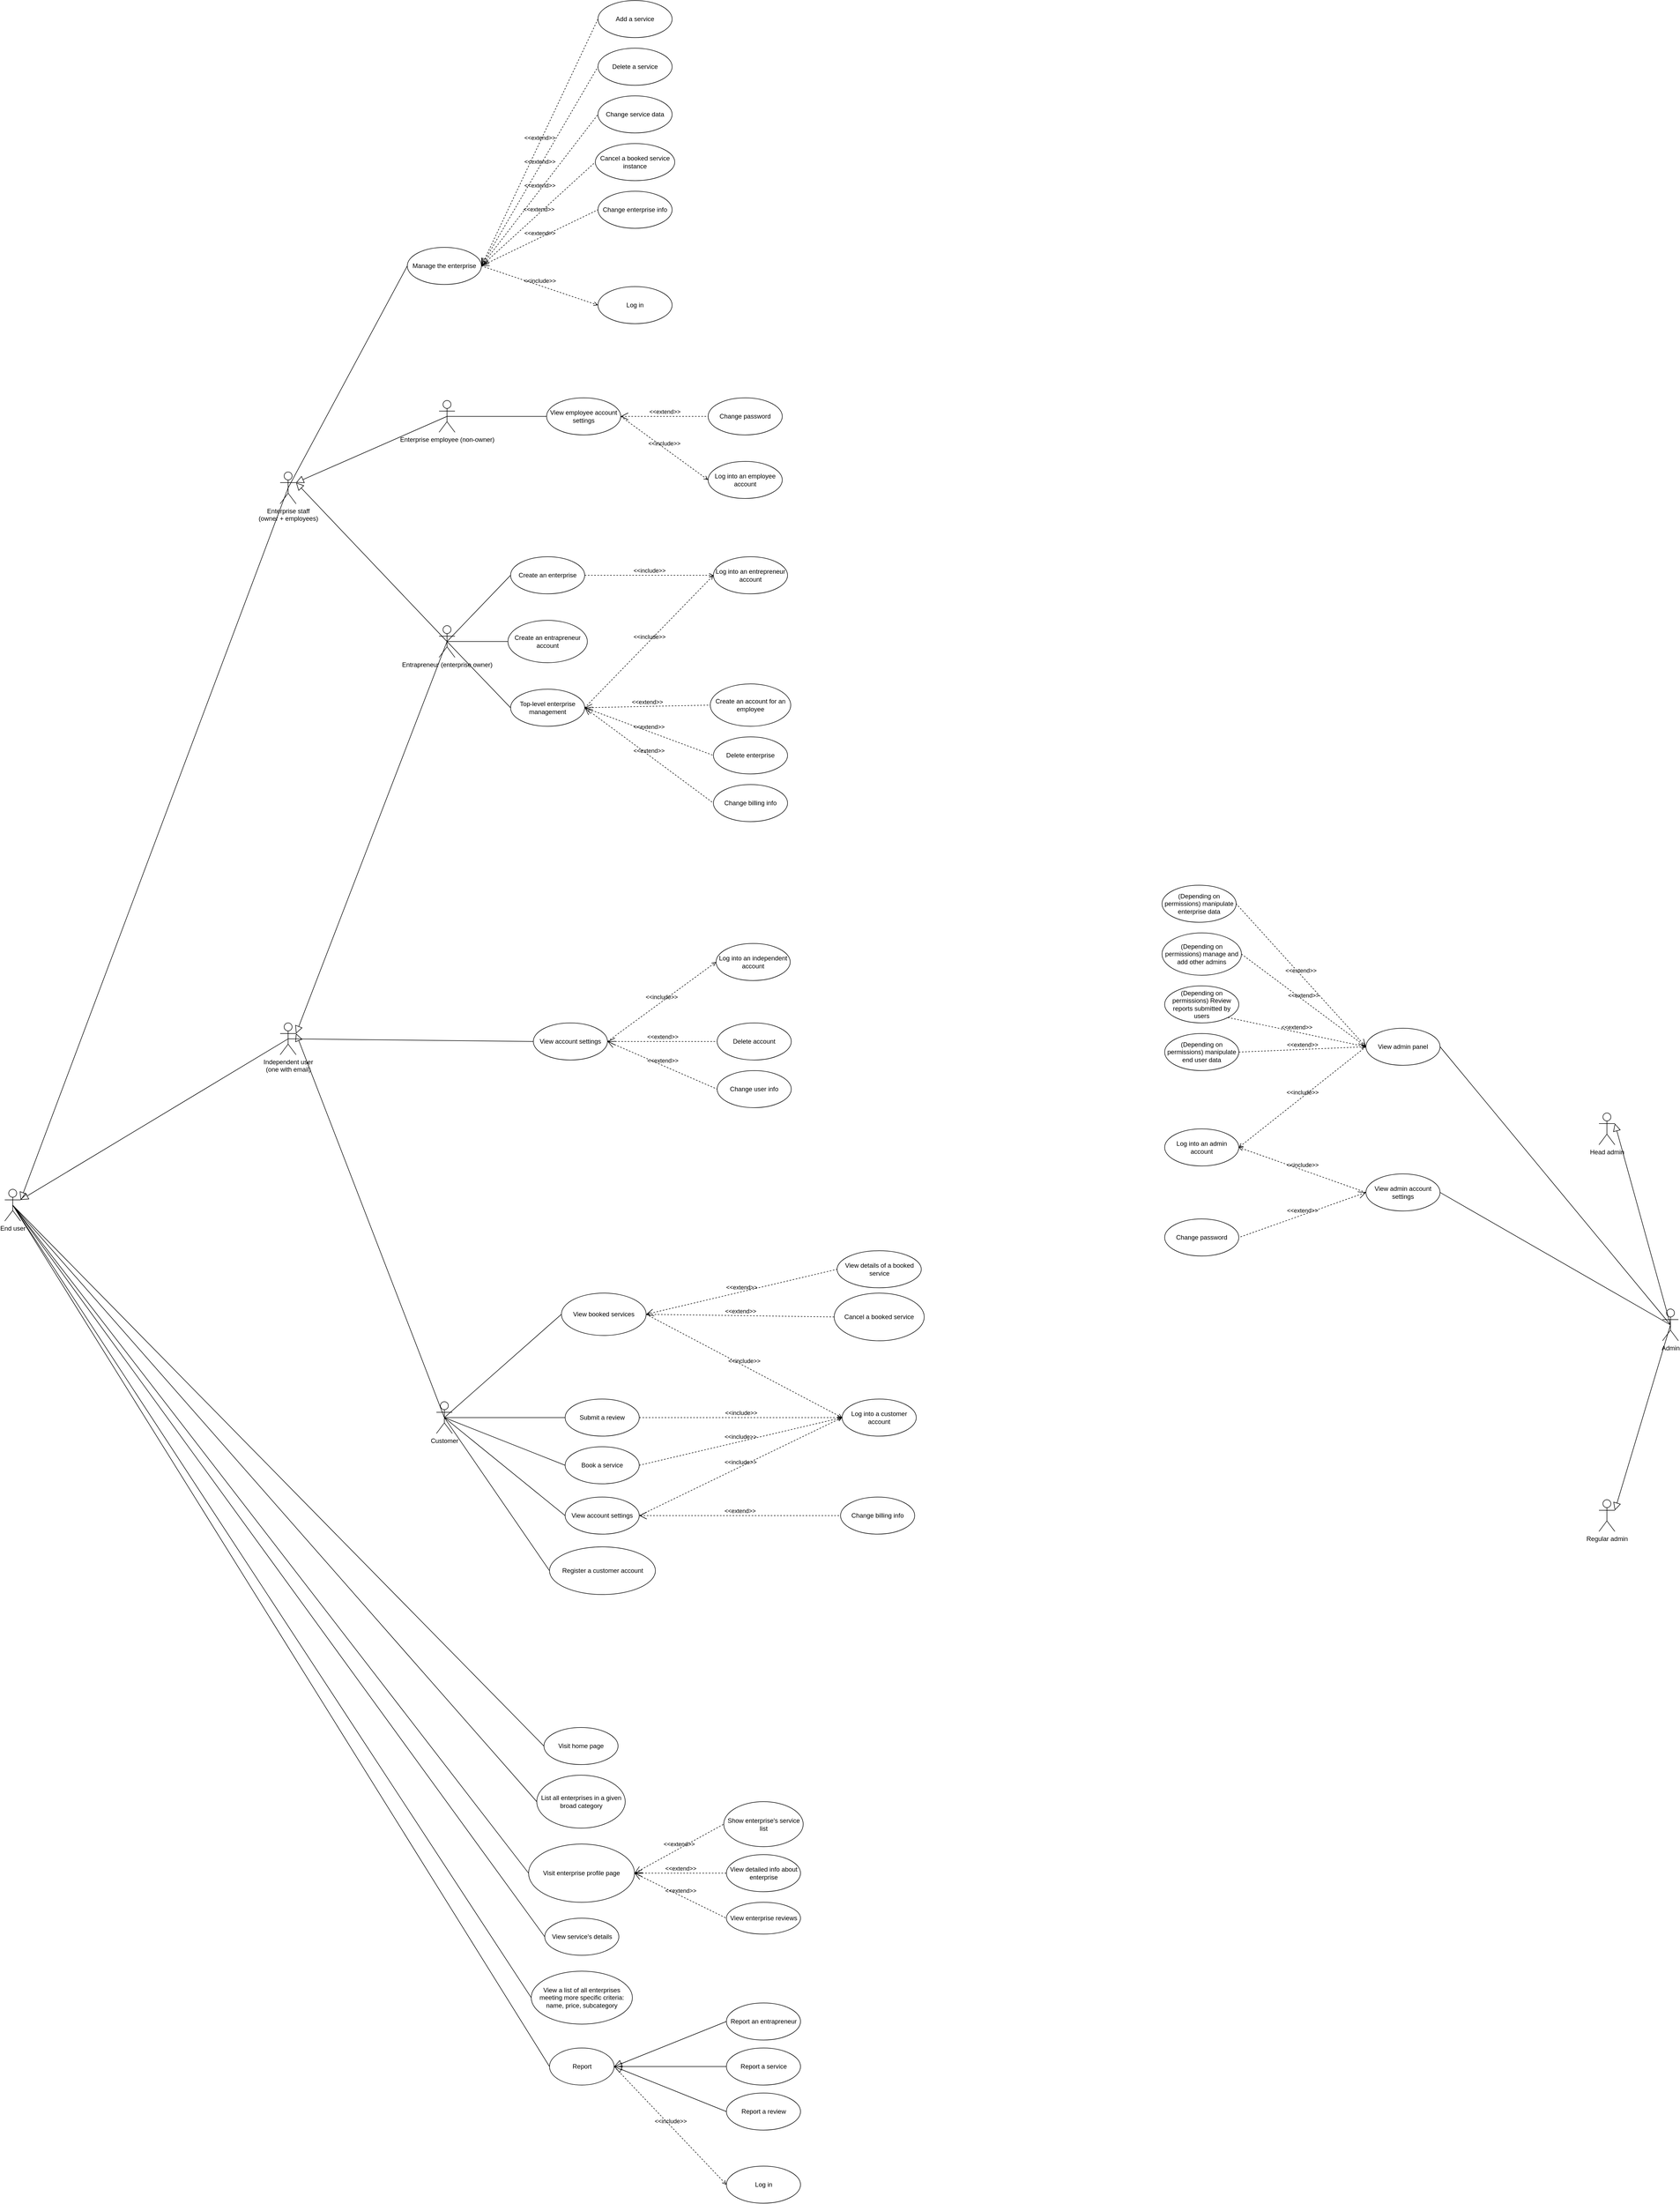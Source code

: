 <mxfile version="25.0.3">
  <diagram id="v7lkJ8ZlPIljbPLH43O3" name="user stories">
    <mxGraphModel dx="2343" dy="2925" grid="1" gridSize="10" guides="1" tooltips="1" connect="1" arrows="1" fold="1" page="1" pageScale="1" pageWidth="827" pageHeight="1169" math="0" shadow="0">
      <root>
        <mxCell id="0" />
        <mxCell id="1" parent="0" />
        <mxCell id="QU_Vtl0o5tPa9gjtIRaB-1" value="Customer" style="shape=umlActor;verticalLabelPosition=bottom;verticalAlign=top;html=1;outlineConnect=0;" parent="1" vertex="1">
          <mxGeometry x="125" y="895" width="30" height="60" as="geometry" />
        </mxCell>
        <mxCell id="QU_Vtl0o5tPa9gjtIRaB-6" value="Register a customer account" style="ellipse;whiteSpace=wrap;html=1;" parent="1" vertex="1">
          <mxGeometry x="338.5" y="1169" width="200" height="90" as="geometry" />
        </mxCell>
        <mxCell id="QU_Vtl0o5tPa9gjtIRaB-8" value="Visit home page" style="ellipse;whiteSpace=wrap;html=1;" parent="1" vertex="1">
          <mxGeometry x="328" y="1510" width="140" height="70" as="geometry" />
        </mxCell>
        <mxCell id="QU_Vtl0o5tPa9gjtIRaB-13" value="Head admin" style="shape=umlActor;html=1;verticalLabelPosition=bottom;verticalAlign=top;align=center;" parent="1" vertex="1">
          <mxGeometry x="2320" y="350" width="30" height="60" as="geometry" />
        </mxCell>
        <mxCell id="QU_Vtl0o5tPa9gjtIRaB-14" value="Regular admin" style="shape=umlActor;html=1;verticalLabelPosition=bottom;verticalAlign=top;align=center;" parent="1" vertex="1">
          <mxGeometry x="2320" y="1080" width="30" height="60" as="geometry" />
        </mxCell>
        <mxCell id="QU_Vtl0o5tPa9gjtIRaB-15" value="Entrapreneur (enterprise owner)" style="shape=umlActor;html=1;verticalLabelPosition=bottom;verticalAlign=top;align=center;" parent="1" vertex="1">
          <mxGeometry x="130" y="-570" width="30" height="60" as="geometry" />
        </mxCell>
        <mxCell id="QU_Vtl0o5tPa9gjtIRaB-16" value="Enterprise employee (non-owner)" style="shape=umlActor;html=1;verticalLabelPosition=bottom;verticalAlign=top;align=center;" parent="1" vertex="1">
          <mxGeometry x="130" y="-995" width="30" height="60" as="geometry" />
        </mxCell>
        <mxCell id="QU_Vtl0o5tPa9gjtIRaB-18" value="" style="edgeStyle=none;html=1;endArrow=none;verticalAlign=bottom;rounded=0;entryX=0;entryY=0.5;entryDx=0;entryDy=0;exitX=0.5;exitY=0.5;exitDx=0;exitDy=0;exitPerimeter=0;" parent="1" source="QU_Vtl0o5tPa9gjtIRaB-1" target="QU_Vtl0o5tPa9gjtIRaB-6" edge="1">
          <mxGeometry width="160" relative="1" as="geometry">
            <mxPoint x="476" y="1285" as="sourcePoint" />
            <mxPoint x="256.0" y="1162.5" as="targetPoint" />
          </mxGeometry>
        </mxCell>
        <mxCell id="QU_Vtl0o5tPa9gjtIRaB-21" value="End user" style="shape=umlActor;html=1;verticalLabelPosition=bottom;verticalAlign=top;align=center;" parent="1" vertex="1">
          <mxGeometry x="-690" y="494" width="30" height="60" as="geometry" />
        </mxCell>
        <mxCell id="QU_Vtl0o5tPa9gjtIRaB-24" value="" style="edgeStyle=none;html=1;endArrow=block;endFill=0;endSize=12;verticalAlign=bottom;rounded=0;exitX=0.5;exitY=0.5;exitDx=0;exitDy=0;exitPerimeter=0;entryX=1;entryY=0.333;entryDx=0;entryDy=0;entryPerimeter=0;" parent="1" source="QU_Vtl0o5tPa9gjtIRaB-1" target="QU_Vtl0o5tPa9gjtIRaB-116" edge="1">
          <mxGeometry width="160" relative="1" as="geometry">
            <mxPoint x="90" y="110" as="sourcePoint" />
            <mxPoint x="-50" y="350" as="targetPoint" />
          </mxGeometry>
        </mxCell>
        <mxCell id="QU_Vtl0o5tPa9gjtIRaB-25" value="" style="edgeStyle=none;html=1;endArrow=block;endFill=0;endSize=12;verticalAlign=bottom;rounded=0;exitX=0.5;exitY=0.5;exitDx=0;exitDy=0;exitPerimeter=0;entryX=1;entryY=0.333;entryDx=0;entryDy=0;entryPerimeter=0;" parent="1" source="QU_Vtl0o5tPa9gjtIRaB-15" target="QU_Vtl0o5tPa9gjtIRaB-116" edge="1">
          <mxGeometry width="160" relative="1" as="geometry">
            <mxPoint x="370" y="410" as="sourcePoint" />
            <mxPoint x="-60" y="330" as="targetPoint" />
            <Array as="points" />
          </mxGeometry>
        </mxCell>
        <mxCell id="QU_Vtl0o5tPa9gjtIRaB-37" value="Create an account for an employee" style="ellipse;whiteSpace=wrap;html=1;" parent="1" vertex="1">
          <mxGeometry x="642" y="-460" width="152" height="80" as="geometry" />
        </mxCell>
        <mxCell id="QU_Vtl0o5tPa9gjtIRaB-42" value="View a list of all enterprises meeting more specific criteria: name, price, subcategory" style="ellipse;whiteSpace=wrap;html=1;" parent="1" vertex="1">
          <mxGeometry x="304" y="1970" width="191" height="100" as="geometry" />
        </mxCell>
        <mxCell id="QU_Vtl0o5tPa9gjtIRaB-43" value="" style="edgeStyle=none;html=1;endArrow=none;verticalAlign=bottom;rounded=0;entryX=0;entryY=0.5;entryDx=0;entryDy=0;exitX=0.5;exitY=0.5;exitDx=0;exitDy=0;exitPerimeter=0;" parent="1" source="QU_Vtl0o5tPa9gjtIRaB-1" target="QU_Vtl0o5tPa9gjtIRaB-104" edge="1">
          <mxGeometry width="160" relative="1" as="geometry">
            <mxPoint x="416" y="705" as="sourcePoint" />
            <mxPoint x="283.0" y="1060" as="targetPoint" />
          </mxGeometry>
        </mxCell>
        <mxCell id="QU_Vtl0o5tPa9gjtIRaB-44" value="Log into an entrepreneur account" style="ellipse;whiteSpace=wrap;html=1;" parent="1" vertex="1">
          <mxGeometry x="648" y="-700" width="140" height="70" as="geometry" />
        </mxCell>
        <mxCell id="QU_Vtl0o5tPa9gjtIRaB-47" value="Log into an employee account" style="ellipse;whiteSpace=wrap;html=1;" parent="1" vertex="1">
          <mxGeometry x="638" y="-880" width="140" height="70" as="geometry" />
        </mxCell>
        <mxCell id="QU_Vtl0o5tPa9gjtIRaB-49" value="" style="edgeStyle=none;html=1;endArrow=none;verticalAlign=bottom;rounded=0;entryX=0;entryY=0.5;entryDx=0;entryDy=0;exitX=0.5;exitY=0.5;exitDx=0;exitDy=0;exitPerimeter=0;" parent="1" source="QU_Vtl0o5tPa9gjtIRaB-16" target="QU_Vtl0o5tPa9gjtIRaB-130" edge="1">
          <mxGeometry width="160" relative="1" as="geometry">
            <mxPoint x="688" y="-2265" as="sourcePoint" />
            <mxPoint x="848" y="-2265" as="targetPoint" />
          </mxGeometry>
        </mxCell>
        <mxCell id="QU_Vtl0o5tPa9gjtIRaB-53" value="Log into an admin account" style="ellipse;whiteSpace=wrap;html=1;" parent="1" vertex="1">
          <mxGeometry x="1500" y="380" width="140" height="70" as="geometry" />
        </mxCell>
        <mxCell id="QU_Vtl0o5tPa9gjtIRaB-55" value="&lt;div&gt;Admin&lt;/div&gt;" style="shape=umlActor;html=1;verticalLabelPosition=bottom;verticalAlign=top;align=center;" parent="1" vertex="1">
          <mxGeometry x="2440" y="720" width="30" height="60" as="geometry" />
        </mxCell>
        <mxCell id="QU_Vtl0o5tPa9gjtIRaB-56" value="" style="edgeStyle=none;html=1;endArrow=block;endFill=0;endSize=12;verticalAlign=bottom;rounded=0;entryX=1;entryY=0.333;entryDx=0;entryDy=0;entryPerimeter=0;exitX=0.5;exitY=0.5;exitDx=0;exitDy=0;exitPerimeter=0;" parent="1" source="QU_Vtl0o5tPa9gjtIRaB-55" target="QU_Vtl0o5tPa9gjtIRaB-13" edge="1">
          <mxGeometry width="160" relative="1" as="geometry">
            <mxPoint x="2280" y="790" as="sourcePoint" />
            <mxPoint x="2440" y="790" as="targetPoint" />
          </mxGeometry>
        </mxCell>
        <mxCell id="QU_Vtl0o5tPa9gjtIRaB-57" value="" style="edgeStyle=none;html=1;endArrow=block;endFill=0;endSize=12;verticalAlign=bottom;rounded=0;exitX=0.5;exitY=0.5;exitDx=0;exitDy=0;exitPerimeter=0;entryX=1;entryY=0.333;entryDx=0;entryDy=0;entryPerimeter=0;" parent="1" source="QU_Vtl0o5tPa9gjtIRaB-55" target="QU_Vtl0o5tPa9gjtIRaB-14" edge="1">
          <mxGeometry width="160" relative="1" as="geometry">
            <mxPoint x="2400" y="900" as="sourcePoint" />
            <mxPoint x="2560" y="900" as="targetPoint" />
          </mxGeometry>
        </mxCell>
        <mxCell id="QU_Vtl0o5tPa9gjtIRaB-58" value="" style="edgeStyle=none;html=1;endArrow=none;verticalAlign=bottom;rounded=0;exitX=1;exitY=0.5;exitDx=0;exitDy=0;entryX=0.5;entryY=0.5;entryDx=0;entryDy=0;entryPerimeter=0;" parent="1" source="QU_Vtl0o5tPa9gjtIRaB-137" target="QU_Vtl0o5tPa9gjtIRaB-55" edge="1">
          <mxGeometry width="160" relative="1" as="geometry">
            <mxPoint x="1890" y="1150" as="sourcePoint" />
            <mxPoint x="2050" y="1150" as="targetPoint" />
          </mxGeometry>
        </mxCell>
        <mxCell id="QU_Vtl0o5tPa9gjtIRaB-59" value="Visit enterprise profile page" style="ellipse;whiteSpace=wrap;html=1;" parent="1" vertex="1">
          <mxGeometry x="299" y="1730" width="200" height="110" as="geometry" />
        </mxCell>
        <mxCell id="QU_Vtl0o5tPa9gjtIRaB-64" value="View enterprise reviews" style="ellipse;whiteSpace=wrap;html=1;" parent="1" vertex="1">
          <mxGeometry x="672.5" y="1840" width="140" height="60" as="geometry" />
        </mxCell>
        <mxCell id="QU_Vtl0o5tPa9gjtIRaB-66" value="View detailed info about enterprise" style="ellipse;whiteSpace=wrap;html=1;" parent="1" vertex="1">
          <mxGeometry x="672.5" y="1750" width="140" height="70" as="geometry" />
        </mxCell>
        <mxCell id="QU_Vtl0o5tPa9gjtIRaB-79" value="Show enterprise&#39;s service list" style="ellipse;whiteSpace=wrap;html=1;" parent="1" vertex="1">
          <mxGeometry x="667.5" y="1650" width="150" height="85" as="geometry" />
        </mxCell>
        <mxCell id="QU_Vtl0o5tPa9gjtIRaB-81" value="View service&#39;s details" style="ellipse;whiteSpace=wrap;html=1;" parent="1" vertex="1">
          <mxGeometry x="329.5" y="1870" width="140" height="70" as="geometry" />
        </mxCell>
        <mxCell id="QU_Vtl0o5tPa9gjtIRaB-88" value="List all enterprises in a given broad category" style="ellipse;whiteSpace=wrap;html=1;" parent="1" vertex="1">
          <mxGeometry x="314.5" y="1600" width="167" height="100" as="geometry" />
        </mxCell>
        <mxCell id="QU_Vtl0o5tPa9gjtIRaB-104" value="Book a service " style="ellipse;whiteSpace=wrap;html=1;" parent="1" vertex="1">
          <mxGeometry x="368" y="980" width="140" height="70" as="geometry" />
        </mxCell>
        <mxCell id="QU_Vtl0o5tPa9gjtIRaB-113" value="" style="edgeStyle=none;html=1;endArrow=none;verticalAlign=bottom;rounded=0;exitX=0.5;exitY=0.5;exitDx=0;exitDy=0;exitPerimeter=0;entryX=0;entryY=0.5;entryDx=0;entryDy=0;" parent="1" source="QU_Vtl0o5tPa9gjtIRaB-21" target="QU_Vtl0o5tPa9gjtIRaB-8" edge="1">
          <mxGeometry width="160" relative="1" as="geometry">
            <mxPoint x="-380" y="410" as="sourcePoint" />
            <mxPoint x="-220" y="410" as="targetPoint" />
          </mxGeometry>
        </mxCell>
        <mxCell id="QU_Vtl0o5tPa9gjtIRaB-116" value="Independent user&lt;br&gt;(one with email)" style="shape=umlActor;html=1;verticalLabelPosition=bottom;verticalAlign=top;align=center;" parent="1" vertex="1">
          <mxGeometry x="-170" y="180" width="30" height="60" as="geometry" />
        </mxCell>
        <mxCell id="QU_Vtl0o5tPa9gjtIRaB-120" value="" style="edgeStyle=none;html=1;endArrow=block;endFill=0;endSize=12;verticalAlign=bottom;rounded=0;entryX=1;entryY=0.333;entryDx=0;entryDy=0;entryPerimeter=0;exitX=0.5;exitY=0.5;exitDx=0;exitDy=0;exitPerimeter=0;" parent="1" source="QU_Vtl0o5tPa9gjtIRaB-116" target="QU_Vtl0o5tPa9gjtIRaB-21" edge="1">
          <mxGeometry width="160" relative="1" as="geometry">
            <mxPoint x="-520" y="410" as="sourcePoint" />
            <mxPoint x="-360" y="410" as="targetPoint" />
          </mxGeometry>
        </mxCell>
        <mxCell id="QU_Vtl0o5tPa9gjtIRaB-121" value="View account settings" style="ellipse;whiteSpace=wrap;html=1;" parent="1" vertex="1">
          <mxGeometry x="308" y="180" width="140" height="70" as="geometry" />
        </mxCell>
        <mxCell id="QU_Vtl0o5tPa9gjtIRaB-122" value="" style="edgeStyle=none;html=1;endArrow=none;verticalAlign=bottom;rounded=0;exitX=0.5;exitY=0.5;exitDx=0;exitDy=0;exitPerimeter=0;entryX=0;entryY=0.5;entryDx=0;entryDy=0;" parent="1" source="QU_Vtl0o5tPa9gjtIRaB-116" target="QU_Vtl0o5tPa9gjtIRaB-121" edge="1">
          <mxGeometry width="160" relative="1" as="geometry">
            <mxPoint x="-460" as="sourcePoint" />
            <mxPoint x="-300" as="targetPoint" />
          </mxGeometry>
        </mxCell>
        <mxCell id="QU_Vtl0o5tPa9gjtIRaB-123" value="&amp;lt;&amp;lt;include&amp;gt;&amp;gt;" style="edgeStyle=none;html=1;endArrow=open;verticalAlign=bottom;dashed=1;labelBackgroundColor=none;rounded=0;exitX=1;exitY=0.5;exitDx=0;exitDy=0;entryX=0;entryY=0.5;entryDx=0;entryDy=0;" parent="1" source="QU_Vtl0o5tPa9gjtIRaB-121" target="PpVB-l7IDxqRgeICjbbH-44" edge="1">
          <mxGeometry width="160" relative="1" as="geometry">
            <mxPoint x="398" y="430" as="sourcePoint" />
            <mxPoint x="608" y="30" as="targetPoint" />
          </mxGeometry>
        </mxCell>
        <mxCell id="QU_Vtl0o5tPa9gjtIRaB-124" value="Delete account" style="ellipse;whiteSpace=wrap;html=1;" parent="1" vertex="1">
          <mxGeometry x="655" y="180" width="140" height="70" as="geometry" />
        </mxCell>
        <mxCell id="QU_Vtl0o5tPa9gjtIRaB-125" value="Change user info" style="ellipse;whiteSpace=wrap;html=1;" parent="1" vertex="1">
          <mxGeometry x="655" y="270" width="140" height="70" as="geometry" />
        </mxCell>
        <mxCell id="QU_Vtl0o5tPa9gjtIRaB-127" value="&amp;lt;&amp;lt;extend&amp;gt;&amp;gt;" style="edgeStyle=none;html=1;startArrow=open;endArrow=none;startSize=12;verticalAlign=bottom;dashed=1;labelBackgroundColor=none;rounded=0;exitX=1;exitY=0.5;exitDx=0;exitDy=0;entryX=0;entryY=0.5;entryDx=0;entryDy=0;" parent="1" source="QU_Vtl0o5tPa9gjtIRaB-121" target="QU_Vtl0o5tPa9gjtIRaB-124" edge="1">
          <mxGeometry width="160" relative="1" as="geometry">
            <mxPoint x="348" y="290" as="sourcePoint" />
            <mxPoint x="508" y="290" as="targetPoint" />
          </mxGeometry>
        </mxCell>
        <mxCell id="QU_Vtl0o5tPa9gjtIRaB-128" value="&amp;lt;&amp;lt;extend&amp;gt;&amp;gt;" style="edgeStyle=none;html=1;startArrow=open;endArrow=none;startSize=12;verticalAlign=bottom;dashed=1;labelBackgroundColor=none;rounded=0;exitX=1;exitY=0.5;exitDx=0;exitDy=0;entryX=0;entryY=0.5;entryDx=0;entryDy=0;" parent="1" source="QU_Vtl0o5tPa9gjtIRaB-121" target="QU_Vtl0o5tPa9gjtIRaB-125" edge="1">
          <mxGeometry width="160" relative="1" as="geometry">
            <mxPoint x="538" y="310" as="sourcePoint" />
            <mxPoint x="698" y="310" as="targetPoint" />
          </mxGeometry>
        </mxCell>
        <mxCell id="QU_Vtl0o5tPa9gjtIRaB-130" value="View employee account settings" style="ellipse;whiteSpace=wrap;html=1;" parent="1" vertex="1">
          <mxGeometry x="333" y="-1000" width="140" height="70" as="geometry" />
        </mxCell>
        <mxCell id="QU_Vtl0o5tPa9gjtIRaB-134" value="&lt;div&gt;View admin account settings&lt;/div&gt;" style="ellipse;whiteSpace=wrap;html=1;" parent="1" vertex="1">
          <mxGeometry x="1880" y="465" width="140" height="70" as="geometry" />
        </mxCell>
        <mxCell id="QU_Vtl0o5tPa9gjtIRaB-136" value="&amp;lt;&amp;lt;include&amp;gt;&amp;gt;" style="edgeStyle=none;html=1;endArrow=open;verticalAlign=bottom;dashed=1;labelBackgroundColor=none;rounded=0;exitX=0;exitY=0.5;exitDx=0;exitDy=0;entryX=1;entryY=0.5;entryDx=0;entryDy=0;" parent="1" source="QU_Vtl0o5tPa9gjtIRaB-134" target="QU_Vtl0o5tPa9gjtIRaB-53" edge="1">
          <mxGeometry width="160" relative="1" as="geometry">
            <mxPoint x="1620" y="950" as="sourcePoint" />
            <mxPoint x="1780" y="950" as="targetPoint" />
          </mxGeometry>
        </mxCell>
        <mxCell id="QU_Vtl0o5tPa9gjtIRaB-137" value="View admin panel" style="ellipse;whiteSpace=wrap;html=1;" parent="1" vertex="1">
          <mxGeometry x="1880" y="190" width="140" height="70" as="geometry" />
        </mxCell>
        <mxCell id="QU_Vtl0o5tPa9gjtIRaB-141" value="(Depending on permissions) manipulate end user data" style="ellipse;whiteSpace=wrap;html=1;" parent="1" vertex="1">
          <mxGeometry x="1500" y="200" width="140" height="70" as="geometry" />
        </mxCell>
        <mxCell id="QU_Vtl0o5tPa9gjtIRaB-142" value="&amp;lt;&amp;lt;extend&amp;gt;&amp;gt;" style="edgeStyle=none;html=1;endArrow=open;verticalAlign=bottom;dashed=1;labelBackgroundColor=none;rounded=0;entryX=0;entryY=0.5;entryDx=0;entryDy=0;exitX=1;exitY=0.5;exitDx=0;exitDy=0;" parent="1" source="QU_Vtl0o5tPa9gjtIRaB-141" target="QU_Vtl0o5tPa9gjtIRaB-137" edge="1">
          <mxGeometry width="160" relative="1" as="geometry">
            <mxPoint x="1770" y="570" as="sourcePoint" />
            <mxPoint x="1930" y="570" as="targetPoint" />
            <mxPoint as="offset" />
          </mxGeometry>
        </mxCell>
        <mxCell id="QU_Vtl0o5tPa9gjtIRaB-143" value="(Depending on permissions) Review reports submitted by users " style="ellipse;whiteSpace=wrap;html=1;" parent="1" vertex="1">
          <mxGeometry x="1500" y="110" width="140" height="70" as="geometry" />
        </mxCell>
        <mxCell id="QU_Vtl0o5tPa9gjtIRaB-144" value="&lt;div&gt;&amp;lt;&amp;lt;extend&amp;gt;&amp;gt;&lt;/div&gt;" style="edgeStyle=none;html=1;endArrow=open;verticalAlign=bottom;dashed=1;labelBackgroundColor=none;rounded=0;entryX=0;entryY=0.5;entryDx=0;entryDy=0;exitX=1;exitY=1;exitDx=0;exitDy=0;" parent="1" source="QU_Vtl0o5tPa9gjtIRaB-143" target="QU_Vtl0o5tPa9gjtIRaB-137" edge="1">
          <mxGeometry x="-0.005" width="160" relative="1" as="geometry">
            <mxPoint x="1870" y="470" as="sourcePoint" />
            <mxPoint x="2030" y="470" as="targetPoint" />
            <mxPoint as="offset" />
          </mxGeometry>
        </mxCell>
        <mxCell id="QU_Vtl0o5tPa9gjtIRaB-145" value="(Depending on permissions) manage and add other admins" style="ellipse;whiteSpace=wrap;html=1;" parent="1" vertex="1">
          <mxGeometry x="1495" y="10" width="150" height="80" as="geometry" />
        </mxCell>
        <mxCell id="QU_Vtl0o5tPa9gjtIRaB-146" value="&lt;div&gt;&amp;lt;&amp;lt;extend&amp;gt;&amp;gt;&lt;/div&gt;" style="edgeStyle=none;html=1;endArrow=open;verticalAlign=bottom;dashed=1;labelBackgroundColor=none;rounded=0;exitX=1;exitY=0.5;exitDx=0;exitDy=0;entryX=0;entryY=0.5;entryDx=0;entryDy=0;" parent="1" source="QU_Vtl0o5tPa9gjtIRaB-145" target="QU_Vtl0o5tPa9gjtIRaB-137" edge="1">
          <mxGeometry width="160" relative="1" as="geometry">
            <mxPoint x="1950" y="520" as="sourcePoint" />
            <mxPoint x="1880" y="345" as="targetPoint" />
          </mxGeometry>
        </mxCell>
        <mxCell id="QU_Vtl0o5tPa9gjtIRaB-151" value="Log into a customer account" style="ellipse;whiteSpace=wrap;html=1;" parent="1" vertex="1">
          <mxGeometry x="891" y="890" width="140" height="70" as="geometry" />
        </mxCell>
        <mxCell id="QU_Vtl0o5tPa9gjtIRaB-155" value="Create an entrapreneur account" style="ellipse;whiteSpace=wrap;html=1;" parent="1" vertex="1">
          <mxGeometry x="260" y="-580" width="150" height="80" as="geometry" />
        </mxCell>
        <mxCell id="QU_Vtl0o5tPa9gjtIRaB-156" value="" style="edgeStyle=none;html=1;endArrow=none;verticalAlign=bottom;rounded=0;exitX=0.5;exitY=0.5;exitDx=0;exitDy=0;exitPerimeter=0;entryX=0;entryY=0.5;entryDx=0;entryDy=0;" parent="1" source="QU_Vtl0o5tPa9gjtIRaB-15" target="QU_Vtl0o5tPa9gjtIRaB-155" edge="1">
          <mxGeometry width="160" relative="1" as="geometry">
            <mxPoint x="100" y="-590" as="sourcePoint" />
            <mxPoint x="260" y="-590" as="targetPoint" />
          </mxGeometry>
        </mxCell>
        <mxCell id="QU_Vtl0o5tPa9gjtIRaB-162" value="Report an entrapreneur" style="ellipse;whiteSpace=wrap;html=1;" parent="1" vertex="1">
          <mxGeometry x="672.5" y="2030" width="140" height="70" as="geometry" />
        </mxCell>
        <mxCell id="QU_Vtl0o5tPa9gjtIRaB-168" value="Report a review" style="ellipse;whiteSpace=wrap;html=1;" parent="1" vertex="1">
          <mxGeometry x="672.5" y="2200" width="140" height="70" as="geometry" />
        </mxCell>
        <mxCell id="QU_Vtl0o5tPa9gjtIRaB-169" value="Report a service" style="ellipse;whiteSpace=wrap;html=1;" parent="1" vertex="1">
          <mxGeometry x="672.5" y="2115" width="140" height="70" as="geometry" />
        </mxCell>
        <mxCell id="QU_Vtl0o5tPa9gjtIRaB-176" value="Log in" style="ellipse;whiteSpace=wrap;html=1;" parent="1" vertex="1">
          <mxGeometry x="672.5" y="2338" width="140" height="70" as="geometry" />
        </mxCell>
        <mxCell id="QU_Vtl0o5tPa9gjtIRaB-177" value="" style="edgeStyle=none;html=1;endArrow=none;verticalAlign=bottom;rounded=0;exitX=0.5;exitY=0.5;exitDx=0;exitDy=0;exitPerimeter=0;entryX=0;entryY=0.5;entryDx=0;entryDy=0;" parent="1" source="QU_Vtl0o5tPa9gjtIRaB-21" target="ba2Zo3RaPYgcmfacEhEG-14" edge="1">
          <mxGeometry width="160" relative="1" as="geometry">
            <mxPoint x="-700" y="500" as="sourcePoint" />
            <mxPoint x="30" y="1950" as="targetPoint" />
          </mxGeometry>
        </mxCell>
        <mxCell id="QU_Vtl0o5tPa9gjtIRaB-179" value="(Depending on permissions) manipulate enterprise data " style="ellipse;whiteSpace=wrap;html=1;" parent="1" vertex="1">
          <mxGeometry x="1495" y="-80" width="140" height="70" as="geometry" />
        </mxCell>
        <mxCell id="QU_Vtl0o5tPa9gjtIRaB-181" value="&amp;lt;&amp;lt;extend&amp;gt;&amp;gt;" style="edgeStyle=none;html=1;startArrow=open;endArrow=none;startSize=12;verticalAlign=bottom;dashed=1;labelBackgroundColor=none;rounded=0;exitX=0;exitY=0.5;exitDx=0;exitDy=0;entryX=1;entryY=0.5;entryDx=0;entryDy=0;" parent="1" source="QU_Vtl0o5tPa9gjtIRaB-137" target="QU_Vtl0o5tPa9gjtIRaB-179" edge="1">
          <mxGeometry width="160" relative="1" as="geometry">
            <mxPoint x="2260" y="210" as="sourcePoint" />
            <mxPoint x="2420" y="210" as="targetPoint" />
          </mxGeometry>
        </mxCell>
        <mxCell id="QU_Vtl0o5tPa9gjtIRaB-184" value="&amp;lt;&amp;lt;include&amp;gt;&amp;gt;" style="edgeStyle=none;html=1;endArrow=open;verticalAlign=bottom;dashed=1;labelBackgroundColor=none;rounded=0;entryX=1;entryY=0.5;entryDx=0;entryDy=0;exitX=0;exitY=0.5;exitDx=0;exitDy=0;" parent="1" source="QU_Vtl0o5tPa9gjtIRaB-137" target="QU_Vtl0o5tPa9gjtIRaB-53" edge="1">
          <mxGeometry width="160" relative="1" as="geometry">
            <mxPoint x="2020" y="480" as="sourcePoint" />
            <mxPoint x="2180" y="480" as="targetPoint" />
          </mxGeometry>
        </mxCell>
        <mxCell id="PpVB-l7IDxqRgeICjbbH-1" value="&amp;lt;&amp;lt;include&amp;gt;&amp;gt;" style="edgeStyle=none;html=1;endArrow=open;verticalAlign=bottom;dashed=1;labelBackgroundColor=none;rounded=0;entryX=0;entryY=0.5;entryDx=0;entryDy=0;exitX=1;exitY=0.5;exitDx=0;exitDy=0;" parent="1" source="PpVB-l7IDxqRgeICjbbH-2" target="QU_Vtl0o5tPa9gjtIRaB-44" edge="1">
          <mxGeometry width="160" relative="1" as="geometry">
            <mxPoint x="735" y="-470" as="sourcePoint" />
            <mxPoint x="895" y="-470" as="targetPoint" />
          </mxGeometry>
        </mxCell>
        <mxCell id="PpVB-l7IDxqRgeICjbbH-2" value="Create an enterprise" style="ellipse;whiteSpace=wrap;html=1;" parent="1" vertex="1">
          <mxGeometry x="265" y="-700" width="140" height="70" as="geometry" />
        </mxCell>
        <mxCell id="PpVB-l7IDxqRgeICjbbH-4" value="View booked services" style="ellipse;whiteSpace=wrap;html=1;" parent="1" vertex="1">
          <mxGeometry x="361" y="690" width="160" height="80" as="geometry" />
        </mxCell>
        <mxCell id="PpVB-l7IDxqRgeICjbbH-6" value="&amp;lt;&amp;lt;extend&amp;gt;&amp;gt;" style="edgeStyle=none;html=1;endArrow=open;verticalAlign=bottom;dashed=1;labelBackgroundColor=none;rounded=0;entryX=1;entryY=0.5;entryDx=0;entryDy=0;exitX=0;exitY=0.5;exitDx=0;exitDy=0;" parent="1" source="PpVB-l7IDxqRgeICjbbH-7" target="PpVB-l7IDxqRgeICjbbH-4" edge="1">
          <mxGeometry width="160" relative="1" as="geometry">
            <mxPoint x="1391" y="810" as="sourcePoint" />
            <mxPoint x="1551" y="810" as="targetPoint" />
          </mxGeometry>
        </mxCell>
        <mxCell id="PpVB-l7IDxqRgeICjbbH-7" value="Cancel a booked service" style="ellipse;whiteSpace=wrap;html=1;" parent="1" vertex="1">
          <mxGeometry x="876" y="690" width="170" height="90" as="geometry" />
        </mxCell>
        <mxCell id="PpVB-l7IDxqRgeICjbbH-8" value="View details of a booked service" style="ellipse;whiteSpace=wrap;html=1;" parent="1" vertex="1">
          <mxGeometry x="881.5" y="610" width="159" height="70" as="geometry" />
        </mxCell>
        <mxCell id="PpVB-l7IDxqRgeICjbbH-9" value="&amp;lt;&amp;lt;extend&amp;gt;&amp;gt;" style="edgeStyle=none;html=1;startArrow=open;endArrow=none;startSize=12;verticalAlign=bottom;dashed=1;labelBackgroundColor=none;rounded=0;exitX=1;exitY=0.5;exitDx=0;exitDy=0;entryX=0;entryY=0.5;entryDx=0;entryDy=0;" parent="1" source="PpVB-l7IDxqRgeICjbbH-4" target="PpVB-l7IDxqRgeICjbbH-8" edge="1">
          <mxGeometry width="160" relative="1" as="geometry">
            <mxPoint x="1161" y="780" as="sourcePoint" />
            <mxPoint x="1491" y="890" as="targetPoint" />
          </mxGeometry>
        </mxCell>
        <mxCell id="PpVB-l7IDxqRgeICjbbH-13" value="&amp;lt;&amp;lt;include&amp;gt;&amp;gt;" style="edgeStyle=none;html=1;endArrow=open;verticalAlign=bottom;dashed=1;labelBackgroundColor=none;rounded=0;entryX=0;entryY=0.5;entryDx=0;entryDy=0;exitX=1;exitY=0.5;exitDx=0;exitDy=0;" parent="1" source="PpVB-l7IDxqRgeICjbbH-15" target="QU_Vtl0o5tPa9gjtIRaB-44" edge="1">
          <mxGeometry width="160" relative="1" as="geometry">
            <mxPoint x="445" y="-620" as="sourcePoint" />
            <mxPoint x="605" y="-620" as="targetPoint" />
          </mxGeometry>
        </mxCell>
        <mxCell id="PpVB-l7IDxqRgeICjbbH-15" value="Top-level enterprise management" style="ellipse;whiteSpace=wrap;html=1;" parent="1" vertex="1">
          <mxGeometry x="265" y="-450" width="140" height="70" as="geometry" />
        </mxCell>
        <mxCell id="PpVB-l7IDxqRgeICjbbH-16" value="Manage the enterprise" style="ellipse;whiteSpace=wrap;html=1;" parent="1" vertex="1">
          <mxGeometry x="70" y="-1284" width="140" height="70" as="geometry" />
        </mxCell>
        <mxCell id="PpVB-l7IDxqRgeICjbbH-19" value="&amp;lt;&amp;lt;extend&amp;gt;&amp;gt;" style="edgeStyle=none;html=1;startArrow=open;endArrow=none;startSize=12;verticalAlign=bottom;dashed=1;labelBackgroundColor=none;rounded=0;exitX=1;exitY=0.5;exitDx=0;exitDy=0;entryX=0;entryY=0.5;entryDx=0;entryDy=0;" parent="1" source="PpVB-l7IDxqRgeICjbbH-16" target="PpVB-l7IDxqRgeICjbbH-20" edge="1">
          <mxGeometry width="160" relative="1" as="geometry">
            <mxPoint x="627" y="-2280" as="sourcePoint" />
            <mxPoint x="567" y="-2340" as="targetPoint" />
          </mxGeometry>
        </mxCell>
        <mxCell id="PpVB-l7IDxqRgeICjbbH-20" value="Add a service" style="ellipse;whiteSpace=wrap;html=1;" parent="1" vertex="1">
          <mxGeometry x="430" y="-1750" width="140" height="70" as="geometry" />
        </mxCell>
        <mxCell id="PpVB-l7IDxqRgeICjbbH-22" value="&amp;lt;&amp;lt;extend&amp;gt;&amp;gt;" style="edgeStyle=none;html=1;startArrow=open;endArrow=none;startSize=12;verticalAlign=bottom;dashed=1;labelBackgroundColor=none;rounded=0;exitX=1;exitY=0.5;exitDx=0;exitDy=0;entryX=0;entryY=0.5;entryDx=0;entryDy=0;" parent="1" source="PpVB-l7IDxqRgeICjbbH-16" target="PpVB-l7IDxqRgeICjbbH-23" edge="1">
          <mxGeometry width="160" relative="1" as="geometry">
            <mxPoint x="467" y="-2210" as="sourcePoint" />
            <mxPoint x="627" y="-2210" as="targetPoint" />
          </mxGeometry>
        </mxCell>
        <mxCell id="PpVB-l7IDxqRgeICjbbH-23" value="Delete a service" style="ellipse;whiteSpace=wrap;html=1;" parent="1" vertex="1">
          <mxGeometry x="430" y="-1660" width="140" height="70" as="geometry" />
        </mxCell>
        <mxCell id="PpVB-l7IDxqRgeICjbbH-24" value="Change service data" style="ellipse;whiteSpace=wrap;html=1;" parent="1" vertex="1">
          <mxGeometry x="430" y="-1570" width="140" height="70" as="geometry" />
        </mxCell>
        <mxCell id="PpVB-l7IDxqRgeICjbbH-25" value="&amp;lt;&amp;lt;extend&amp;gt;&amp;gt;" style="edgeStyle=none;html=1;startArrow=open;endArrow=none;startSize=12;verticalAlign=bottom;dashed=1;labelBackgroundColor=none;rounded=0;exitX=1;exitY=0.5;exitDx=0;exitDy=0;entryX=0;entryY=0.5;entryDx=0;entryDy=0;" parent="1" source="PpVB-l7IDxqRgeICjbbH-16" target="PpVB-l7IDxqRgeICjbbH-24" edge="1">
          <mxGeometry width="160" relative="1" as="geometry">
            <mxPoint x="437" y="-2130" as="sourcePoint" />
            <mxPoint x="597" y="-2130" as="targetPoint" />
          </mxGeometry>
        </mxCell>
        <mxCell id="PpVB-l7IDxqRgeICjbbH-26" value="Cancel a booked service instance" style="ellipse;whiteSpace=wrap;html=1;" parent="1" vertex="1">
          <mxGeometry x="425" y="-1480" width="150" height="70" as="geometry" />
        </mxCell>
        <mxCell id="PpVB-l7IDxqRgeICjbbH-28" value="&amp;lt;&amp;lt;extend&amp;gt;&amp;gt;" style="edgeStyle=none;html=1;startArrow=open;endArrow=none;startSize=12;verticalAlign=bottom;dashed=1;labelBackgroundColor=none;rounded=0;exitX=1;exitY=0.5;exitDx=0;exitDy=0;entryX=0;entryY=0.5;entryDx=0;entryDy=0;" parent="1" source="PpVB-l7IDxqRgeICjbbH-16" target="PpVB-l7IDxqRgeICjbbH-26" edge="1">
          <mxGeometry width="160" relative="1" as="geometry">
            <mxPoint x="447" y="-1950" as="sourcePoint" />
            <mxPoint x="607" y="-1950" as="targetPoint" />
          </mxGeometry>
        </mxCell>
        <mxCell id="PpVB-l7IDxqRgeICjbbH-29" value="" style="edgeStyle=none;html=1;endArrow=none;verticalAlign=bottom;rounded=0;exitX=0.5;exitY=0.5;exitDx=0;exitDy=0;exitPerimeter=0;entryX=0;entryY=0.5;entryDx=0;entryDy=0;" parent="1" source="PpVB-l7IDxqRgeICjbbH-77" target="PpVB-l7IDxqRgeICjbbH-16" edge="1">
          <mxGeometry width="160" relative="1" as="geometry">
            <mxPoint x="-63" y="-1300" as="sourcePoint" />
            <mxPoint x="57" y="-1450" as="targetPoint" />
          </mxGeometry>
        </mxCell>
        <mxCell id="PpVB-l7IDxqRgeICjbbH-30" value="" style="edgeStyle=none;html=1;endArrow=none;verticalAlign=bottom;rounded=0;exitX=0.5;exitY=0.5;exitDx=0;exitDy=0;exitPerimeter=0;entryX=0;entryY=0.5;entryDx=0;entryDy=0;" parent="1" source="QU_Vtl0o5tPa9gjtIRaB-15" target="PpVB-l7IDxqRgeICjbbH-15" edge="1">
          <mxGeometry width="160" relative="1" as="geometry">
            <mxPoint x="115" y="-460" as="sourcePoint" />
            <mxPoint x="275" y="-460" as="targetPoint" />
          </mxGeometry>
        </mxCell>
        <mxCell id="PpVB-l7IDxqRgeICjbbH-32" value="" style="edgeStyle=none;html=1;endArrow=none;verticalAlign=bottom;rounded=0;exitX=0;exitY=0.5;exitDx=0;exitDy=0;entryX=0.5;entryY=0.5;entryDx=0;entryDy=0;entryPerimeter=0;" parent="1" source="PpVB-l7IDxqRgeICjbbH-2" target="QU_Vtl0o5tPa9gjtIRaB-15" edge="1">
          <mxGeometry width="160" relative="1" as="geometry">
            <mxPoint x="95" y="-320" as="sourcePoint" />
            <mxPoint x="255" y="-320" as="targetPoint" />
          </mxGeometry>
        </mxCell>
        <mxCell id="PpVB-l7IDxqRgeICjbbH-37" value="&amp;lt;&amp;lt;include&amp;gt;&amp;gt;" style="edgeStyle=none;html=1;endArrow=open;verticalAlign=bottom;dashed=1;labelBackgroundColor=none;rounded=0;exitX=1;exitY=0.5;exitDx=0;exitDy=0;entryX=0;entryY=0.5;entryDx=0;entryDy=0;" parent="1" source="ba2Zo3RaPYgcmfacEhEG-14" target="QU_Vtl0o5tPa9gjtIRaB-176" edge="1">
          <mxGeometry width="160" relative="1" as="geometry">
            <mxPoint x="964" y="2200" as="sourcePoint" />
            <mxPoint x="621" y="2430" as="targetPoint" />
          </mxGeometry>
        </mxCell>
        <mxCell id="PpVB-l7IDxqRgeICjbbH-40" value="&amp;lt;&amp;lt;include&amp;gt;&amp;gt;" style="edgeStyle=none;html=1;endArrow=open;verticalAlign=bottom;dashed=1;labelBackgroundColor=none;rounded=0;exitX=1;exitY=0.5;exitDx=0;exitDy=0;entryX=0;entryY=0.5;entryDx=0;entryDy=0;" parent="1" source="QU_Vtl0o5tPa9gjtIRaB-130" target="QU_Vtl0o5tPa9gjtIRaB-47" edge="1">
          <mxGeometry width="160" relative="1" as="geometry">
            <mxPoint x="493" y="-1140" as="sourcePoint" />
            <mxPoint x="653" y="-1140" as="targetPoint" />
          </mxGeometry>
        </mxCell>
        <mxCell id="PpVB-l7IDxqRgeICjbbH-44" value="Log into an independent account" style="ellipse;whiteSpace=wrap;html=1;" parent="1" vertex="1">
          <mxGeometry x="653" y="30" width="140" height="70" as="geometry" />
        </mxCell>
        <mxCell id="PpVB-l7IDxqRgeICjbbH-45" value="" style="edgeStyle=none;html=1;endArrow=none;verticalAlign=bottom;rounded=0;exitX=0.5;exitY=0.5;exitDx=0;exitDy=0;exitPerimeter=0;entryX=0;entryY=0.5;entryDx=0;entryDy=0;" parent="1" source="QU_Vtl0o5tPa9gjtIRaB-1" target="PpVB-l7IDxqRgeICjbbH-4" edge="1">
          <mxGeometry width="160" relative="1" as="geometry">
            <mxPoint x="571" y="840" as="sourcePoint" />
            <mxPoint x="731" y="840" as="targetPoint" />
          </mxGeometry>
        </mxCell>
        <mxCell id="PpVB-l7IDxqRgeICjbbH-46" value="&amp;lt;&amp;lt;include&amp;gt;&amp;gt;" style="edgeStyle=none;html=1;endArrow=open;verticalAlign=bottom;dashed=1;labelBackgroundColor=none;rounded=0;entryX=0;entryY=0.5;entryDx=0;entryDy=0;exitX=1;exitY=0.5;exitDx=0;exitDy=0;" parent="1" source="PpVB-l7IDxqRgeICjbbH-4" target="QU_Vtl0o5tPa9gjtIRaB-151" edge="1">
          <mxGeometry width="160" relative="1" as="geometry">
            <mxPoint x="891" y="820" as="sourcePoint" />
            <mxPoint x="1051" y="820" as="targetPoint" />
          </mxGeometry>
        </mxCell>
        <mxCell id="PpVB-l7IDxqRgeICjbbH-48" value="&amp;lt;&amp;lt;include&amp;gt;&amp;gt;" style="edgeStyle=none;html=1;endArrow=open;verticalAlign=bottom;dashed=1;labelBackgroundColor=none;rounded=0;entryX=0;entryY=0.5;entryDx=0;entryDy=0;exitX=1;exitY=0.5;exitDx=0;exitDy=0;" parent="1" source="QU_Vtl0o5tPa9gjtIRaB-104" target="QU_Vtl0o5tPa9gjtIRaB-151" edge="1">
          <mxGeometry width="160" relative="1" as="geometry">
            <mxPoint x="905" y="1020" as="sourcePoint" />
            <mxPoint x="651" y="1005" as="targetPoint" />
          </mxGeometry>
        </mxCell>
        <mxCell id="PpVB-l7IDxqRgeICjbbH-53" value="&amp;lt;&amp;lt;extend&amp;gt;&amp;gt;" style="edgeStyle=none;html=1;startArrow=open;endArrow=none;startSize=12;verticalAlign=bottom;dashed=1;labelBackgroundColor=none;rounded=0;exitX=1;exitY=0.5;exitDx=0;exitDy=0;entryX=0;entryY=0.5;entryDx=0;entryDy=0;" parent="1" source="QU_Vtl0o5tPa9gjtIRaB-59" target="QU_Vtl0o5tPa9gjtIRaB-66" edge="1">
          <mxGeometry width="160" relative="1" as="geometry">
            <mxPoint x="1310.5" y="1375" as="sourcePoint" />
            <mxPoint x="1470.5" y="1375" as="targetPoint" />
          </mxGeometry>
        </mxCell>
        <mxCell id="PpVB-l7IDxqRgeICjbbH-57" value="&amp;lt;&amp;lt;extend&amp;gt;&amp;gt;" style="edgeStyle=none;html=1;startArrow=open;endArrow=none;startSize=12;verticalAlign=bottom;dashed=1;labelBackgroundColor=none;rounded=0;exitX=1;exitY=0.5;exitDx=0;exitDy=0;entryX=0;entryY=0.5;entryDx=0;entryDy=0;" parent="1" source="QU_Vtl0o5tPa9gjtIRaB-59" target="QU_Vtl0o5tPa9gjtIRaB-64" edge="1">
          <mxGeometry width="160" relative="1" as="geometry">
            <mxPoint x="1370.5" y="1585" as="sourcePoint" />
            <mxPoint x="1530.5" y="1585" as="targetPoint" />
          </mxGeometry>
        </mxCell>
        <mxCell id="PpVB-l7IDxqRgeICjbbH-59" value="" style="edgeStyle=none;html=1;endArrow=none;verticalAlign=bottom;rounded=0;exitX=1;exitY=0.5;exitDx=0;exitDy=0;entryX=0.5;entryY=0.5;entryDx=0;entryDy=0;entryPerimeter=0;" parent="1" source="QU_Vtl0o5tPa9gjtIRaB-134" target="QU_Vtl0o5tPa9gjtIRaB-55" edge="1">
          <mxGeometry width="160" relative="1" as="geometry">
            <mxPoint x="2120" y="590" as="sourcePoint" />
            <mxPoint x="2280" y="590" as="targetPoint" />
          </mxGeometry>
        </mxCell>
        <mxCell id="PpVB-l7IDxqRgeICjbbH-60" value="Submit a review" style="ellipse;whiteSpace=wrap;html=1;" parent="1" vertex="1">
          <mxGeometry x="368" y="890" width="140" height="70" as="geometry" />
        </mxCell>
        <mxCell id="PpVB-l7IDxqRgeICjbbH-62" value="" style="edgeStyle=none;html=1;endArrow=none;verticalAlign=bottom;rounded=0;exitX=0.5;exitY=0.5;exitDx=0;exitDy=0;exitPerimeter=0;entryX=0;entryY=0.5;entryDx=0;entryDy=0;" parent="1" source="QU_Vtl0o5tPa9gjtIRaB-1" target="PpVB-l7IDxqRgeICjbbH-60" edge="1">
          <mxGeometry width="160" relative="1" as="geometry">
            <mxPoint x="246" y="1155" as="sourcePoint" />
            <mxPoint x="283.0" y="960.0" as="targetPoint" />
          </mxGeometry>
        </mxCell>
        <mxCell id="PpVB-l7IDxqRgeICjbbH-63" value="&amp;lt;&amp;lt;include&amp;gt;&amp;gt;" style="edgeStyle=none;html=1;endArrow=open;verticalAlign=bottom;dashed=1;labelBackgroundColor=none;rounded=0;exitX=1;exitY=0.5;exitDx=0;exitDy=0;entryX=0;entryY=0.5;entryDx=0;entryDy=0;" parent="1" source="PpVB-l7IDxqRgeICjbbH-60" target="QU_Vtl0o5tPa9gjtIRaB-151" edge="1">
          <mxGeometry width="160" relative="1" as="geometry">
            <mxPoint x="651" y="1300" as="sourcePoint" />
            <mxPoint x="901" y="930" as="targetPoint" />
          </mxGeometry>
        </mxCell>
        <mxCell id="PpVB-l7IDxqRgeICjbbH-66" value="&amp;lt;&amp;lt;extend&amp;gt;&amp;gt;" style="edgeStyle=none;html=1;startArrow=open;endArrow=none;startSize=12;verticalAlign=bottom;dashed=1;labelBackgroundColor=none;rounded=0;exitX=1;exitY=0.5;exitDx=0;exitDy=0;entryX=0;entryY=0.5;entryDx=0;entryDy=0;" parent="1" source="PpVB-l7IDxqRgeICjbbH-16" target="PpVB-l7IDxqRgeICjbbH-67" edge="1">
          <mxGeometry width="160" relative="1" as="geometry">
            <mxPoint x="17" y="-1980" as="sourcePoint" />
            <mxPoint x="137" y="-1950" as="targetPoint" />
          </mxGeometry>
        </mxCell>
        <mxCell id="PpVB-l7IDxqRgeICjbbH-67" value="Change enterprise info" style="ellipse;whiteSpace=wrap;html=1;" parent="1" vertex="1">
          <mxGeometry x="430" y="-1390" width="140" height="70" as="geometry" />
        </mxCell>
        <mxCell id="PpVB-l7IDxqRgeICjbbH-68" value="Delete enterprise" style="ellipse;whiteSpace=wrap;html=1;" parent="1" vertex="1">
          <mxGeometry x="648" y="-360" width="140" height="70" as="geometry" />
        </mxCell>
        <mxCell id="PpVB-l7IDxqRgeICjbbH-69" value="&amp;lt;&amp;lt;extend&amp;gt;&amp;gt;" style="edgeStyle=none;html=1;startArrow=open;endArrow=none;startSize=12;verticalAlign=bottom;dashed=1;labelBackgroundColor=none;rounded=0;exitX=1;exitY=0.5;exitDx=0;exitDy=0;entryX=0;entryY=0.5;entryDx=0;entryDy=0;" parent="1" source="PpVB-l7IDxqRgeICjbbH-15" target="PpVB-l7IDxqRgeICjbbH-68" edge="1">
          <mxGeometry width="160" relative="1" as="geometry">
            <mxPoint x="375" y="-320" as="sourcePoint" />
            <mxPoint x="535" y="-320" as="targetPoint" />
          </mxGeometry>
        </mxCell>
        <mxCell id="PpVB-l7IDxqRgeICjbbH-70" value="&amp;lt;&amp;lt;extend&amp;gt;&amp;gt;" style="edgeStyle=none;html=1;startArrow=open;endArrow=none;startSize=12;verticalAlign=bottom;dashed=1;labelBackgroundColor=none;rounded=0;exitX=1;exitY=0.5;exitDx=0;exitDy=0;entryX=0;entryY=0.5;entryDx=0;entryDy=0;" parent="1" source="PpVB-l7IDxqRgeICjbbH-15" target="QU_Vtl0o5tPa9gjtIRaB-37" edge="1">
          <mxGeometry width="160" relative="1" as="geometry">
            <mxPoint x="695" y="-680" as="sourcePoint" />
            <mxPoint x="855" y="-680" as="targetPoint" />
          </mxGeometry>
        </mxCell>
        <mxCell id="PpVB-l7IDxqRgeICjbbH-73" value="&amp;lt;&amp;lt;extend&amp;gt;&amp;gt;" style="edgeStyle=none;html=1;startArrow=open;endArrow=none;startSize=12;verticalAlign=bottom;dashed=1;labelBackgroundColor=none;rounded=0;exitX=1;exitY=0.5;exitDx=0;exitDy=0;entryX=0;entryY=0.5;entryDx=0;entryDy=0;" parent="1" source="PpVB-l7IDxqRgeICjbbH-15" target="PpVB-l7IDxqRgeICjbbH-74" edge="1">
          <mxGeometry width="160" relative="1" as="geometry">
            <mxPoint x="665" y="-300" as="sourcePoint" />
            <mxPoint x="865" y="-300" as="targetPoint" />
          </mxGeometry>
        </mxCell>
        <mxCell id="PpVB-l7IDxqRgeICjbbH-74" value="Change billing info" style="ellipse;whiteSpace=wrap;html=1;" parent="1" vertex="1">
          <mxGeometry x="648" y="-270" width="140" height="70" as="geometry" />
        </mxCell>
        <mxCell id="PpVB-l7IDxqRgeICjbbH-75" value="" style="edgeStyle=none;html=1;endArrow=block;endFill=0;endSize=12;verticalAlign=bottom;rounded=0;exitX=0.5;exitY=0.5;exitDx=0;exitDy=0;exitPerimeter=0;entryX=1;entryY=0.333;entryDx=0;entryDy=0;entryPerimeter=0;" parent="1" source="QU_Vtl0o5tPa9gjtIRaB-15" target="PpVB-l7IDxqRgeICjbbH-77" edge="1">
          <mxGeometry width="160" relative="1" as="geometry">
            <mxPoint x="-420" y="-480" as="sourcePoint" />
            <mxPoint x="-600" y="-410" as="targetPoint" />
          </mxGeometry>
        </mxCell>
        <mxCell id="PpVB-l7IDxqRgeICjbbH-76" value="" style="edgeStyle=none;html=1;endArrow=block;endFill=0;endSize=12;verticalAlign=bottom;rounded=0;entryX=1;entryY=0.333;entryDx=0;entryDy=0;entryPerimeter=0;exitX=0.5;exitY=0.5;exitDx=0;exitDy=0;exitPerimeter=0;" parent="1" source="QU_Vtl0o5tPa9gjtIRaB-16" target="PpVB-l7IDxqRgeICjbbH-77" edge="1">
          <mxGeometry width="160" relative="1" as="geometry">
            <mxPoint x="-360" y="710" as="sourcePoint" />
            <mxPoint x="-570" y="-390" as="targetPoint" />
          </mxGeometry>
        </mxCell>
        <mxCell id="PpVB-l7IDxqRgeICjbbH-77" value="Enterprise staff&lt;br&gt;(owner + employees)" style="shape=umlActor;html=1;verticalLabelPosition=bottom;verticalAlign=top;align=center;" parent="1" vertex="1">
          <mxGeometry x="-170" y="-860" width="30" height="60" as="geometry" />
        </mxCell>
        <mxCell id="PpVB-l7IDxqRgeICjbbH-80" value="Log in" style="ellipse;whiteSpace=wrap;html=1;" parent="1" vertex="1">
          <mxGeometry x="430" y="-1210" width="140" height="70" as="geometry" />
        </mxCell>
        <mxCell id="PpVB-l7IDxqRgeICjbbH-81" value="&amp;lt;&amp;lt;include&amp;gt;&amp;gt;" style="edgeStyle=none;html=1;endArrow=open;verticalAlign=bottom;dashed=1;labelBackgroundColor=none;rounded=0;exitX=1;exitY=0.5;exitDx=0;exitDy=0;entryX=0;entryY=0.5;entryDx=0;entryDy=0;" parent="1" source="PpVB-l7IDxqRgeICjbbH-16" target="PpVB-l7IDxqRgeICjbbH-80" edge="1">
          <mxGeometry width="160" relative="1" as="geometry">
            <mxPoint x="190" y="-1070" as="sourcePoint" />
            <mxPoint x="350" y="-1070" as="targetPoint" />
          </mxGeometry>
        </mxCell>
        <mxCell id="ba2Zo3RaPYgcmfacEhEG-6" value="" style="edgeStyle=none;html=1;endArrow=none;verticalAlign=bottom;rounded=0;entryX=0;entryY=0.5;entryDx=0;entryDy=0;exitX=0.5;exitY=0.5;exitDx=0;exitDy=0;exitPerimeter=0;" parent="1" source="QU_Vtl0o5tPa9gjtIRaB-21" target="QU_Vtl0o5tPa9gjtIRaB-81" edge="1">
          <mxGeometry width="160" relative="1" as="geometry">
            <mxPoint x="-150" y="1080" as="sourcePoint" />
            <mxPoint x="271" y="1240" as="targetPoint" />
          </mxGeometry>
        </mxCell>
        <mxCell id="ba2Zo3RaPYgcmfacEhEG-9" value="" style="edgeStyle=none;html=1;endArrow=none;verticalAlign=bottom;rounded=0;entryX=0;entryY=0.5;entryDx=0;entryDy=0;exitX=0.5;exitY=0.5;exitDx=0;exitDy=0;exitPerimeter=0;" parent="1" source="QU_Vtl0o5tPa9gjtIRaB-21" target="QU_Vtl0o5tPa9gjtIRaB-59" edge="1">
          <mxGeometry width="160" relative="1" as="geometry">
            <mxPoint x="-120" y="1360" as="sourcePoint" />
            <mxPoint x="391" y="1490" as="targetPoint" />
          </mxGeometry>
        </mxCell>
        <mxCell id="ba2Zo3RaPYgcmfacEhEG-10" value="" style="edgeStyle=none;html=1;endArrow=none;verticalAlign=bottom;rounded=0;entryX=0;entryY=0.5;entryDx=0;entryDy=0;exitX=0.5;exitY=0.5;exitDx=0;exitDy=0;exitPerimeter=0;" parent="1" source="QU_Vtl0o5tPa9gjtIRaB-21" target="QU_Vtl0o5tPa9gjtIRaB-42" edge="1">
          <mxGeometry width="160" relative="1" as="geometry">
            <mxPoint x="240" y="1390" as="sourcePoint" />
            <mxPoint x="301" y="1420" as="targetPoint" />
          </mxGeometry>
        </mxCell>
        <mxCell id="ba2Zo3RaPYgcmfacEhEG-11" value="" style="edgeStyle=none;html=1;endArrow=none;verticalAlign=bottom;rounded=0;entryX=0;entryY=0.5;entryDx=0;entryDy=0;exitX=0.5;exitY=0.5;exitDx=0;exitDy=0;exitPerimeter=0;" parent="1" source="QU_Vtl0o5tPa9gjtIRaB-21" target="QU_Vtl0o5tPa9gjtIRaB-88" edge="1">
          <mxGeometry width="160" relative="1" as="geometry">
            <mxPoint x="170" y="1510" as="sourcePoint" />
            <mxPoint x="115" y="1470" as="targetPoint" />
          </mxGeometry>
        </mxCell>
        <mxCell id="ba2Zo3RaPYgcmfacEhEG-12" value="" style="edgeStyle=none;html=1;endArrow=block;endFill=0;endSize=12;verticalAlign=bottom;rounded=0;entryX=1;entryY=0.333;entryDx=0;entryDy=0;entryPerimeter=0;exitX=0.5;exitY=0.5;exitDx=0;exitDy=0;exitPerimeter=0;" parent="1" source="PpVB-l7IDxqRgeICjbbH-77" target="QU_Vtl0o5tPa9gjtIRaB-21" edge="1">
          <mxGeometry width="160" relative="1" as="geometry">
            <mxPoint x="-1810" y="-480" as="sourcePoint" />
            <mxPoint x="-2060" y="370" as="targetPoint" />
          </mxGeometry>
        </mxCell>
        <mxCell id="ba2Zo3RaPYgcmfacEhEG-14" value="Report" style="ellipse;whiteSpace=wrap;html=1;" parent="1" vertex="1">
          <mxGeometry x="338.5" y="2115" width="122" height="70" as="geometry" />
        </mxCell>
        <mxCell id="ba2Zo3RaPYgcmfacEhEG-15" value="" style="edgeStyle=none;html=1;endArrow=block;endFill=0;endSize=12;verticalAlign=bottom;rounded=0;entryX=1;entryY=0.5;entryDx=0;entryDy=0;exitX=0;exitY=0.5;exitDx=0;exitDy=0;" parent="1" source="QU_Vtl0o5tPa9gjtIRaB-162" target="ba2Zo3RaPYgcmfacEhEG-14" edge="1">
          <mxGeometry width="160" relative="1" as="geometry">
            <mxPoint x="391" y="2080" as="sourcePoint" />
            <mxPoint x="551" y="2080" as="targetPoint" />
          </mxGeometry>
        </mxCell>
        <mxCell id="ba2Zo3RaPYgcmfacEhEG-16" value="" style="edgeStyle=none;html=1;endArrow=block;endFill=0;endSize=12;verticalAlign=bottom;rounded=0;exitX=0;exitY=0.5;exitDx=0;exitDy=0;entryX=1;entryY=0.5;entryDx=0;entryDy=0;" parent="1" source="QU_Vtl0o5tPa9gjtIRaB-169" target="ba2Zo3RaPYgcmfacEhEG-14" edge="1">
          <mxGeometry width="160" relative="1" as="geometry">
            <mxPoint x="481" y="2380" as="sourcePoint" />
            <mxPoint x="461" y="2250" as="targetPoint" />
          </mxGeometry>
        </mxCell>
        <mxCell id="ba2Zo3RaPYgcmfacEhEG-17" value="" style="edgeStyle=none;html=1;endArrow=block;endFill=0;endSize=12;verticalAlign=bottom;rounded=0;entryX=1;entryY=0.5;entryDx=0;entryDy=0;exitX=0;exitY=0.5;exitDx=0;exitDy=0;" parent="1" source="QU_Vtl0o5tPa9gjtIRaB-168" target="ba2Zo3RaPYgcmfacEhEG-14" edge="1">
          <mxGeometry width="160" relative="1" as="geometry">
            <mxPoint x="541" y="2360" as="sourcePoint" />
            <mxPoint x="701" y="2360" as="targetPoint" />
          </mxGeometry>
        </mxCell>
        <mxCell id="FxL5CRVwhjbKkpXCfPSk-1" value="Change password" style="ellipse;whiteSpace=wrap;html=1;" parent="1" vertex="1">
          <mxGeometry x="638" y="-1000" width="140" height="70" as="geometry" />
        </mxCell>
        <mxCell id="FxL5CRVwhjbKkpXCfPSk-3" value="&amp;lt;&amp;lt;extend&amp;gt;&amp;gt;" style="edgeStyle=none;html=1;startArrow=open;endArrow=none;startSize=12;verticalAlign=bottom;dashed=1;labelBackgroundColor=none;rounded=0;exitX=1;exitY=0.5;exitDx=0;exitDy=0;entryX=0;entryY=0.5;entryDx=0;entryDy=0;" parent="1" source="QU_Vtl0o5tPa9gjtIRaB-130" target="FxL5CRVwhjbKkpXCfPSk-1" edge="1">
          <mxGeometry width="160" relative="1" as="geometry">
            <mxPoint x="480" y="-1020" as="sourcePoint" />
            <mxPoint x="640" y="-1020" as="targetPoint" />
          </mxGeometry>
        </mxCell>
        <mxCell id="FxL5CRVwhjbKkpXCfPSk-8" value="Change billing info" style="ellipse;whiteSpace=wrap;html=1;" parent="1" vertex="1">
          <mxGeometry x="888" y="1075" width="140" height="70" as="geometry" />
        </mxCell>
        <mxCell id="FxL5CRVwhjbKkpXCfPSk-9" value="&amp;lt;&amp;lt;extend&amp;gt;&amp;gt;" style="edgeStyle=none;html=1;startArrow=open;endArrow=none;startSize=12;verticalAlign=bottom;dashed=1;labelBackgroundColor=none;rounded=0;entryX=0;entryY=0.5;entryDx=0;entryDy=0;exitX=1;exitY=0.5;exitDx=0;exitDy=0;" parent="1" source="FxL5CRVwhjbKkpXCfPSk-14" target="FxL5CRVwhjbKkpXCfPSk-8" edge="1">
          <mxGeometry width="160" relative="1" as="geometry">
            <mxPoint x="577" y="1071" as="sourcePoint" />
            <mxPoint x="687" y="991" as="targetPoint" />
          </mxGeometry>
        </mxCell>
        <mxCell id="FxL5CRVwhjbKkpXCfPSk-11" value="&amp;lt;&amp;lt;extend&amp;gt;&amp;gt;" style="edgeStyle=none;html=1;startArrow=open;endArrow=none;startSize=12;verticalAlign=bottom;dashed=1;labelBackgroundColor=none;rounded=0;exitX=1;exitY=0.5;exitDx=0;exitDy=0;entryX=0;entryY=0.5;entryDx=0;entryDy=0;" parent="1" source="QU_Vtl0o5tPa9gjtIRaB-59" target="QU_Vtl0o5tPa9gjtIRaB-79" edge="1">
          <mxGeometry width="160" relative="1" as="geometry">
            <mxPoint x="550" y="1650" as="sourcePoint" />
            <mxPoint x="710" y="1650" as="targetPoint" />
          </mxGeometry>
        </mxCell>
        <mxCell id="FxL5CRVwhjbKkpXCfPSk-14" value="View account settings" style="ellipse;whiteSpace=wrap;html=1;" parent="1" vertex="1">
          <mxGeometry x="368" y="1075" width="140" height="70" as="geometry" />
        </mxCell>
        <mxCell id="FxL5CRVwhjbKkpXCfPSk-15" value="" style="edgeStyle=none;html=1;endArrow=none;verticalAlign=bottom;rounded=0;exitX=0.5;exitY=0.5;exitDx=0;exitDy=0;exitPerimeter=0;entryX=0;entryY=0.5;entryDx=0;entryDy=0;" parent="1" source="QU_Vtl0o5tPa9gjtIRaB-1" target="FxL5CRVwhjbKkpXCfPSk-14" edge="1">
          <mxGeometry width="160" relative="1" as="geometry">
            <mxPoint x="180" y="1150" as="sourcePoint" />
            <mxPoint x="340" y="1150" as="targetPoint" />
          </mxGeometry>
        </mxCell>
        <mxCell id="FxL5CRVwhjbKkpXCfPSk-17" value="&amp;lt;&amp;lt;include&amp;gt;&amp;gt;" style="edgeStyle=none;html=1;endArrow=open;verticalAlign=bottom;dashed=1;labelBackgroundColor=none;rounded=0;exitX=1;exitY=0.5;exitDx=0;exitDy=0;entryX=0;entryY=0.5;entryDx=0;entryDy=0;" parent="1" source="FxL5CRVwhjbKkpXCfPSk-14" target="QU_Vtl0o5tPa9gjtIRaB-151" edge="1">
          <mxGeometry width="160" relative="1" as="geometry">
            <mxPoint x="730" y="1210" as="sourcePoint" />
            <mxPoint x="890" y="1210" as="targetPoint" />
          </mxGeometry>
        </mxCell>
        <mxCell id="FxL5CRVwhjbKkpXCfPSk-18" value="Change password" style="ellipse;whiteSpace=wrap;html=1;" parent="1" vertex="1">
          <mxGeometry x="1500" y="550" width="140" height="70" as="geometry" />
        </mxCell>
        <mxCell id="FxL5CRVwhjbKkpXCfPSk-19" value="&amp;lt;&amp;lt;extend&amp;gt;&amp;gt;" style="edgeStyle=none;html=1;startArrow=open;endArrow=none;startSize=12;verticalAlign=bottom;dashed=1;labelBackgroundColor=none;rounded=0;exitX=0;exitY=0.5;exitDx=0;exitDy=0;entryX=1;entryY=0.5;entryDx=0;entryDy=0;" parent="1" source="QU_Vtl0o5tPa9gjtIRaB-134" target="FxL5CRVwhjbKkpXCfPSk-18" edge="1">
          <mxGeometry width="160" relative="1" as="geometry">
            <mxPoint x="1610" y="560" as="sourcePoint" />
            <mxPoint x="1770" y="560" as="targetPoint" />
          </mxGeometry>
        </mxCell>
      </root>
    </mxGraphModel>
  </diagram>
</mxfile>
